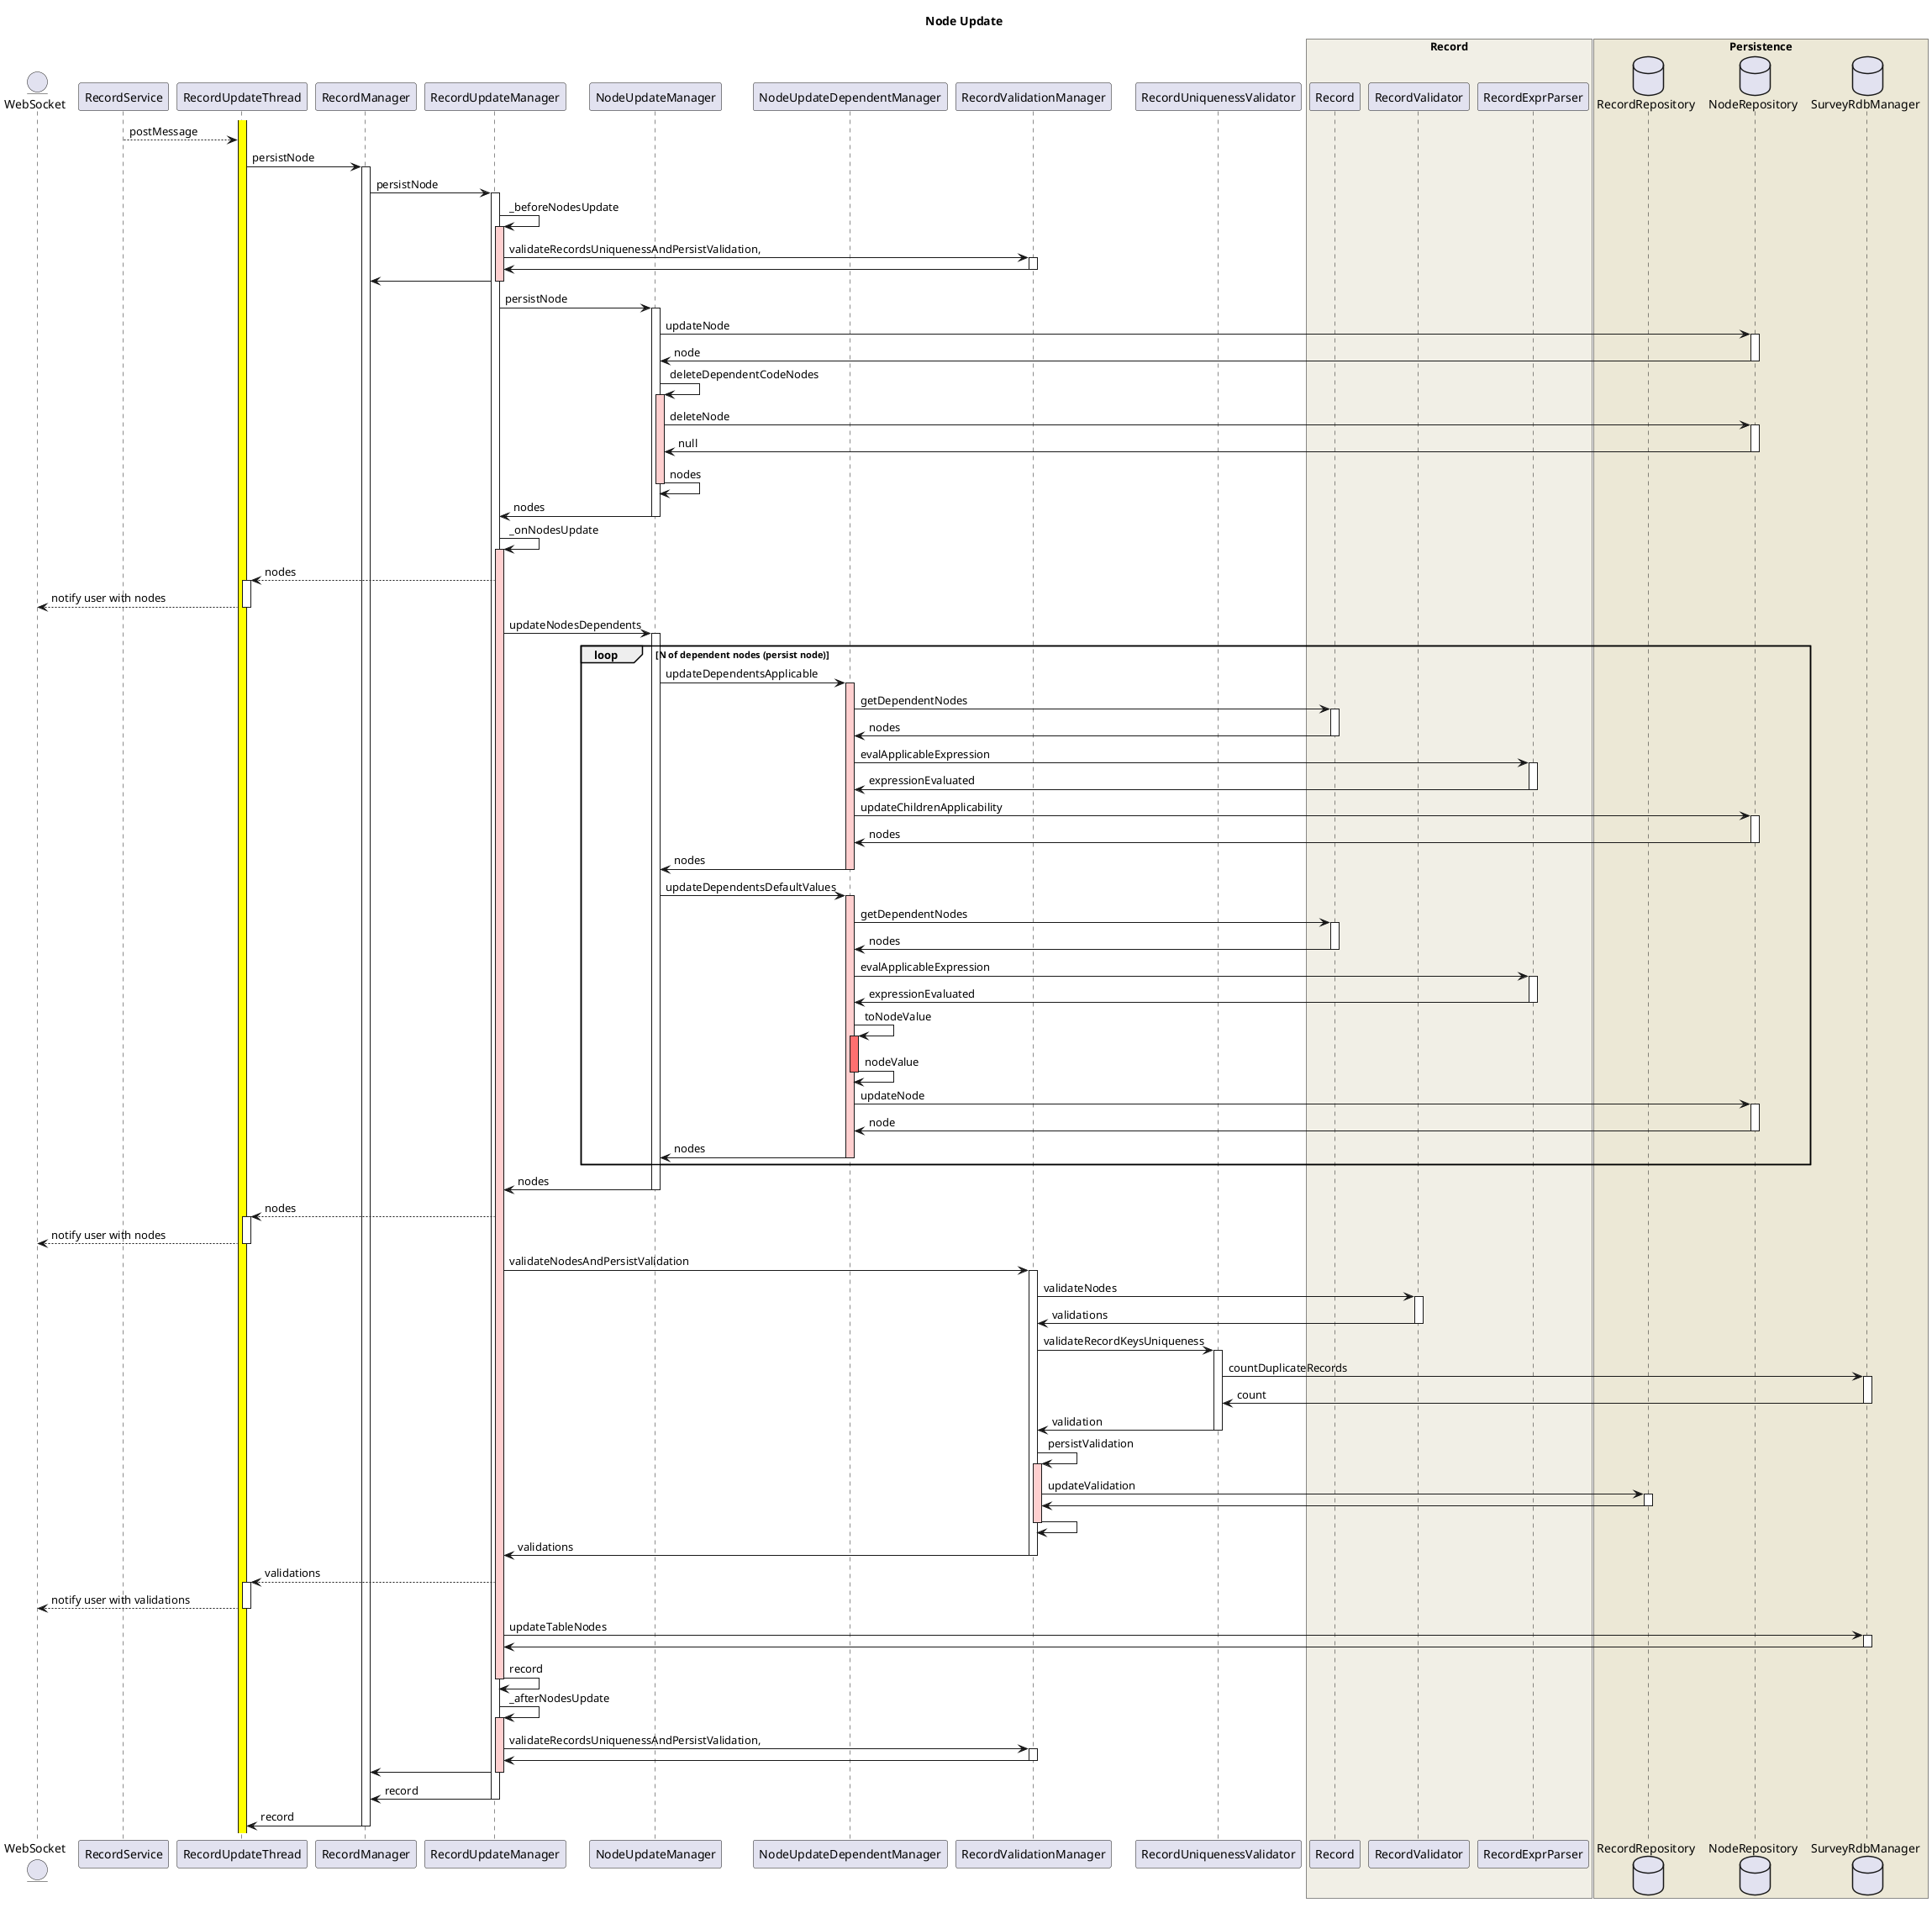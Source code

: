 @startuml

' colors:
'   level 1 : #FFCFCF
'   level 2 : #FF6F6F

' INIT
title Node Update

entity WebSocket
participant RecordService
participant RecordUpdateThread
participant RecordManager
participant RecordUpdateManager
participant NodeUpdateManager
participant NodeUpdateDependentManager
participant RecordValidationManager
participant RecordUniquenessValidator

box "Record" #f1efe6
participant Record
participant RecordValidator
participant RecordExprParser
end box

box "Persistence" #ece8d6
database RecordRepository
database NodeRepository
database SurveyRdbManager
end box

RecordUpdateThread ++  #yellow

RecordService --> RecordUpdateThread : postMessage

RecordUpdateThread -> RecordManager ++ : persistNode
    RecordManager -> RecordUpdateManager ++ : persistNode
        'RecordUpdateManager.persistNode

        'RecordUpdateManager._beforeNodesUpdate START
        RecordUpdateManager -> RecordUpdateManager ++ #FFCFCF: _beforeNodesUpdate
            RecordUpdateManager -> RecordValidationManager ++ : validateRecordsUniquenessAndPersistValidation,
                RecordValidationManager -> RecordUpdateManager -- :
        RecordUpdateManager -> RecordManager -- :
        'RecordUpdateManager._beforeNodesUpdate END

        RecordUpdateManager -> NodeUpdateManager ++ : persistNode
            NodeUpdateManager -> NodeRepository ++ : updateNode
                NodeRepository -> NodeUpdateManager -- : node

            NodeUpdateManager -> NodeUpdateManager ++ #FFCFCF : deleteDependentCodeNodes
                NodeUpdateManager -> NodeRepository ++ : deleteNode
                    NodeRepository -> NodeUpdateManager -- : null
                NodeUpdateManager -> NodeUpdateManager --: nodes

            NodeUpdateManager -> RecordUpdateManager -- : nodes

        'RecordUpdateManager._onNodesUpdate START
        RecordUpdateManager -> RecordUpdateManager ++ #FFCFCF: _onNodesUpdate

            RecordUpdateManager --> RecordUpdateThread ++ : nodes
                RecordUpdateThread --> WebSocket -- : notify user with nodes

            RecordUpdateManager -> NodeUpdateManager ++ : updateNodesDependents
                loop N of dependent nodes (persist node)

                '1. UPDATE APPLICABILITY
                NodeUpdateManager -> NodeUpdateDependentManager ++ #FFCFCF: updateDependentsApplicable
                    NodeUpdateDependentManager -> Record ++ : getDependentNodes
                        Record -> NodeUpdateDependentManager -- : nodes
                    NodeUpdateDependentManager -> RecordExprParser ++ : evalApplicableExpression
                        RecordExprParser -> NodeUpdateDependentManager -- : expressionEvaluated
                    NodeUpdateDependentManager -> NodeRepository ++ : updateChildrenApplicability
                        NodeRepository -> NodeUpdateDependentManager -- : nodes
                    NodeUpdateDependentManager -> NodeUpdateManager -- : nodes

                 '2. UPDATE DEFAULT VALUE
                 NodeUpdateManager -> NodeUpdateDependentManager ++ #FFCFCF : updateDependentsDefaultValues
                     NodeUpdateDependentManager -> Record ++ : getDependentNodes
                         Record -> NodeUpdateDependentManager -- : nodes
                     NodeUpdateDependentManager -> RecordExprParser ++ : evalApplicableExpression
                         RecordExprParser -> NodeUpdateDependentManager -- : expressionEvaluated
                     NodeUpdateDependentManager -> NodeUpdateDependentManager ++ #FF6F6F: toNodeValue
                         NodeUpdateDependentManager -> NodeUpdateDependentManager -- : nodeValue
                     NodeUpdateDependentManager -> NodeRepository ++ : updateNode
                         NodeRepository -> NodeUpdateDependentManager -- : node
                     NodeUpdateDependentManager -> NodeUpdateManager -- : nodes

                end
                NodeUpdateManager -> RecordUpdateManager -- : nodes

            RecordUpdateManager --> RecordUpdateThread ++ : nodes
                RecordUpdateThread --> WebSocket -- : notify user with nodes

            '3. UPDATE Validation
            RecordUpdateManager -> RecordValidationManager ++ : validateNodesAndPersistValidation

                '3.1 validate record nodes
                RecordValidationManager -> RecordValidator ++ : validateNodes
                    RecordValidator -> RecordValidationManager -- : validations


                '3.2 validate record uniqueness
                RecordValidationManager -> RecordUniquenessValidator ++ : validateRecordKeysUniqueness
                    RecordUniquenessValidator -> SurveyRdbManager ++ : countDuplicateRecords
                        SurveyRdbManager -> RecordUniquenessValidator -- : count
                    RecordUniquenessValidator -> RecordValidationManager  -- : validation


                '3.3 persistValidation
                RecordValidationManager -> RecordValidationManager ++ #FFCFCF : persistValidation
                    RecordValidationManager -> RecordRepository ++ : updateValidation
                        RecordRepository -> RecordValidationManager -- :
                    RecordValidationManager -> RecordValidationManager -- :

                RecordValidationManager -> RecordUpdateManager -- : validations

            RecordUpdateManager --> RecordUpdateThread ++ : validations
                RecordUpdateThread --> WebSocket -- : notify user with validations

            RecordUpdateManager -> SurveyRdbManager ++ : updateTableNodes
                SurveyRdbManager -> RecordUpdateManager -- :

        RecordUpdateManager -> RecordUpdateManager -- : record
        'RecordUpdateManager._onNodesUpdate END

        'RecordUpdateManager._afterNodesUpdate START
        RecordUpdateManager -> RecordUpdateManager ++ #FFCFCF: _afterNodesUpdate
            RecordUpdateManager -> RecordValidationManager ++ : validateRecordsUniquenessAndPersistValidation,
                RecordValidationManager -> RecordUpdateManager -- :
        RecordUpdateManager -> RecordManager -- :
        'RecordUpdateManager._afterNodesUpdate END

    RecordUpdateManager -> RecordManager -- : record
RecordManager -> RecordUpdateThread -- : record


@enduml
